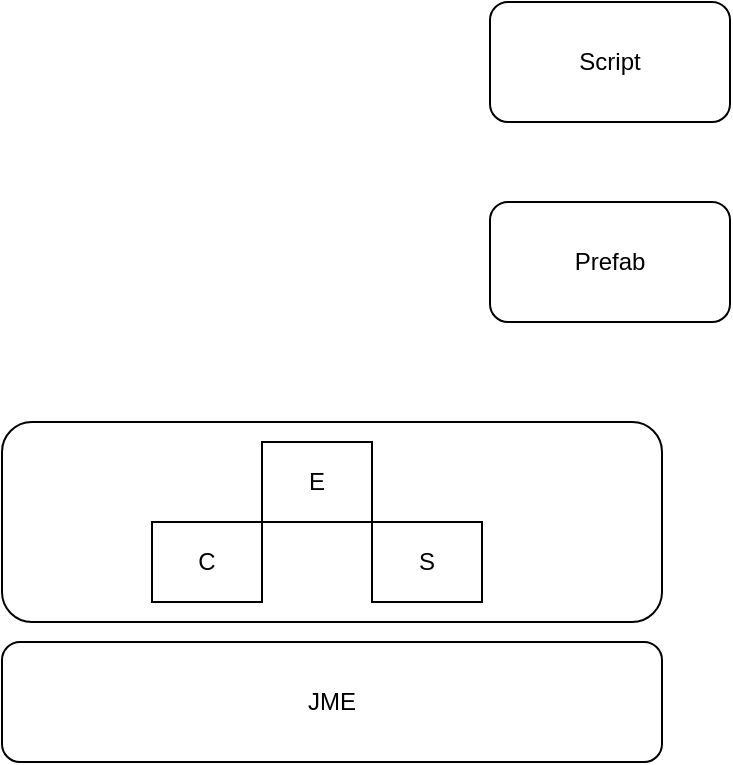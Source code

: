 <mxfile version="16.2.4" type="github">
  <diagram id="JE_zyr2YQzzmll6OS-Pr" name="第 1 页">
    <mxGraphModel dx="1422" dy="762" grid="1" gridSize="10" guides="1" tooltips="1" connect="1" arrows="1" fold="1" page="1" pageScale="1" pageWidth="827" pageHeight="1169" math="0" shadow="0">
      <root>
        <mxCell id="0" />
        <mxCell id="1" parent="0" />
        <mxCell id="PAqt92I0aHDr9GZ66KKl-3" value="JME" style="rounded=1;whiteSpace=wrap;html=1;" vertex="1" parent="1">
          <mxGeometry x="170" y="560" width="330" height="60" as="geometry" />
        </mxCell>
        <mxCell id="PAqt92I0aHDr9GZ66KKl-7" value="" style="rounded=1;whiteSpace=wrap;html=1;" vertex="1" parent="1">
          <mxGeometry x="170" y="450" width="330" height="100" as="geometry" />
        </mxCell>
        <mxCell id="PAqt92I0aHDr9GZ66KKl-8" value="E" style="rounded=0;whiteSpace=wrap;html=1;" vertex="1" parent="1">
          <mxGeometry x="300" y="460" width="55" height="40" as="geometry" />
        </mxCell>
        <mxCell id="PAqt92I0aHDr9GZ66KKl-9" value="C" style="rounded=0;whiteSpace=wrap;html=1;" vertex="1" parent="1">
          <mxGeometry x="245" y="500" width="55" height="40" as="geometry" />
        </mxCell>
        <mxCell id="PAqt92I0aHDr9GZ66KKl-10" value="S" style="rounded=0;whiteSpace=wrap;html=1;" vertex="1" parent="1">
          <mxGeometry x="355" y="500" width="55" height="40" as="geometry" />
        </mxCell>
        <mxCell id="PAqt92I0aHDr9GZ66KKl-11" value="Prefab" style="rounded=1;whiteSpace=wrap;html=1;" vertex="1" parent="1">
          <mxGeometry x="414" y="340" width="120" height="60" as="geometry" />
        </mxCell>
        <mxCell id="PAqt92I0aHDr9GZ66KKl-12" value="Script" style="rounded=1;whiteSpace=wrap;html=1;" vertex="1" parent="1">
          <mxGeometry x="414" y="240" width="120" height="60" as="geometry" />
        </mxCell>
      </root>
    </mxGraphModel>
  </diagram>
</mxfile>
